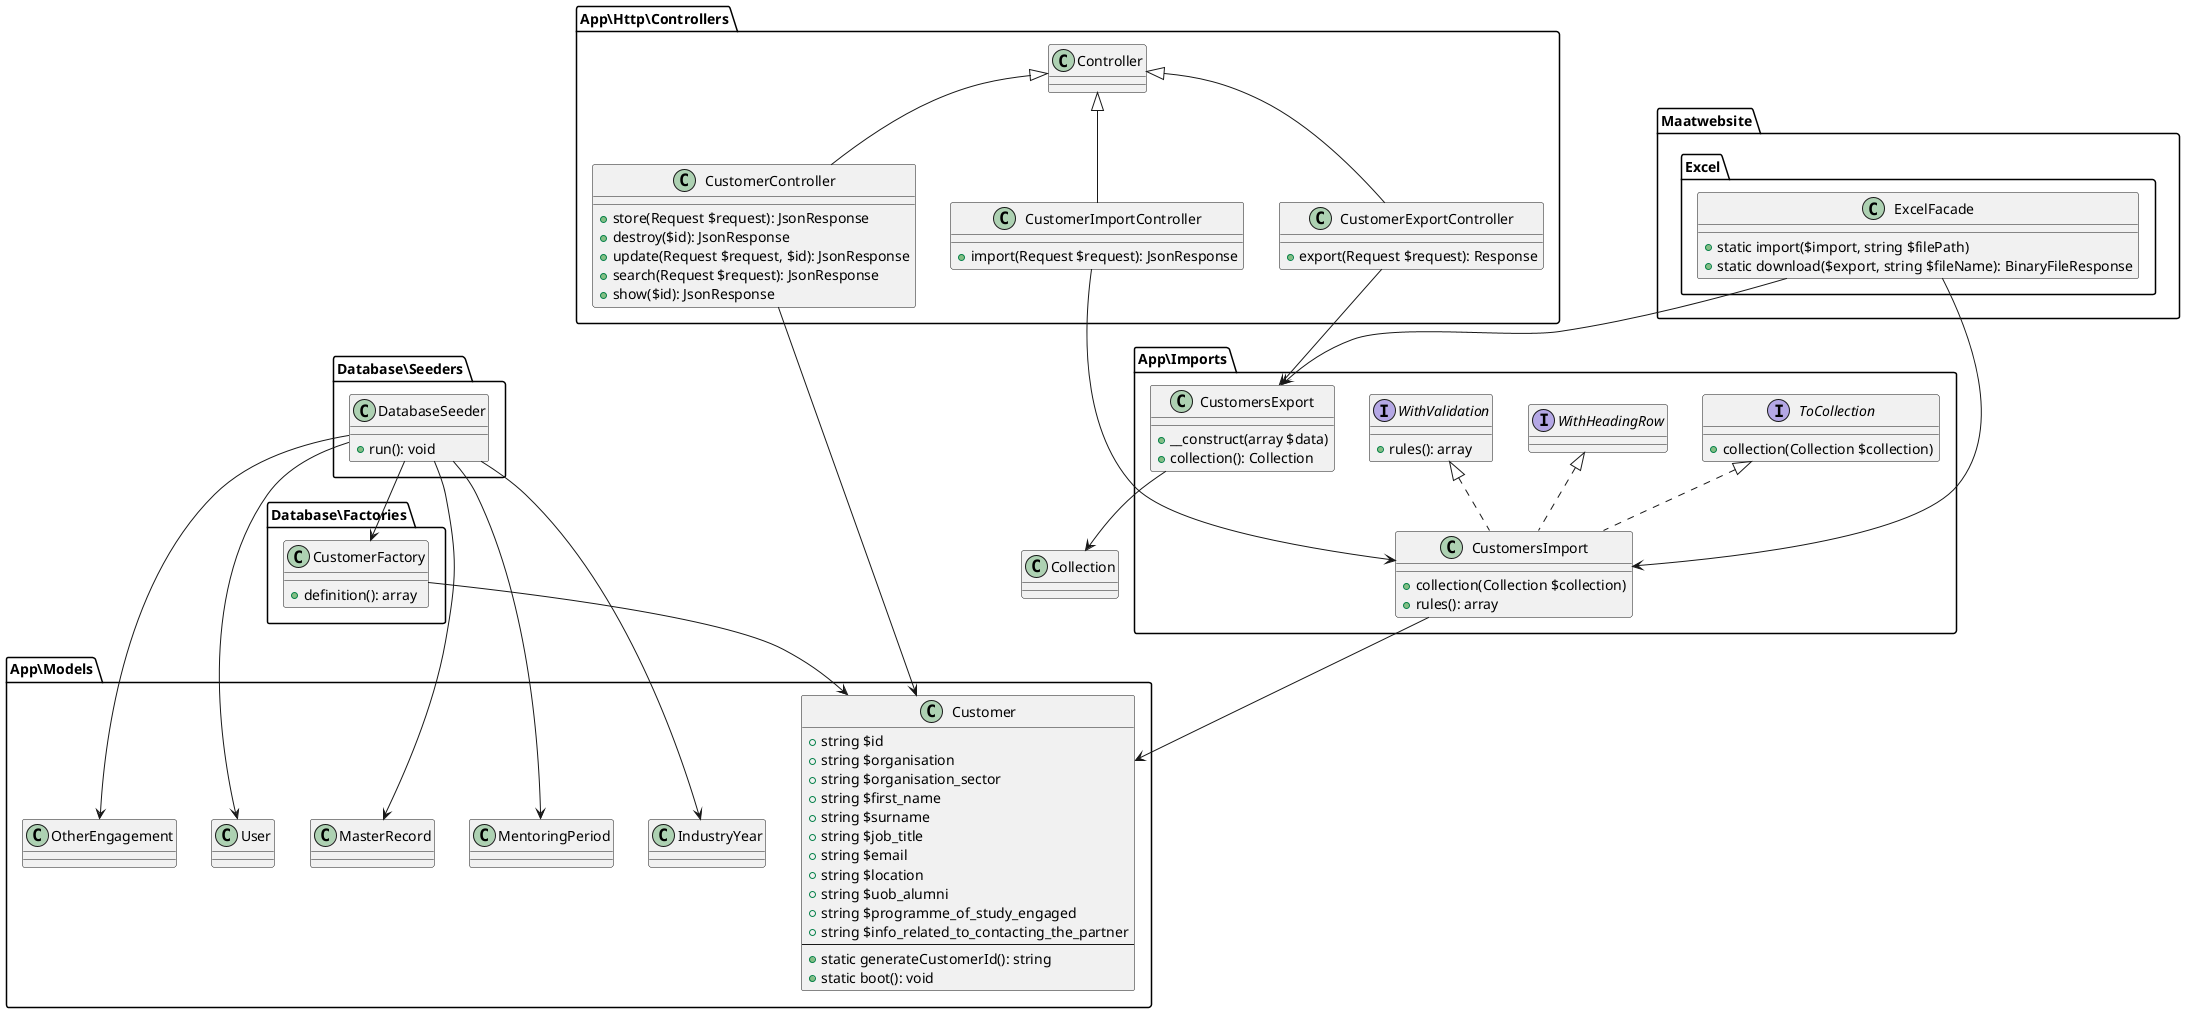 @startuml

namespace App\Models {
    class Customer {
        +string $id
        +string $organisation
        +string $organisation_sector
        +string $first_name
        +string $surname
        +string $job_title
        +string $email
        +string $location
        +string $uob_alumni
        +string $programme_of_study_engaged
        +string $info_related_to_contacting_the_partner
        --
        +static generateCustomerId(): string
        +static boot(): void
    }

    class MasterRecord {}
    class MentoringPeriod {}
    class IndustryYear {}
    class OtherEngagement {}
    class User {}
}

namespace App\Imports {
    interface ToCollection {
        +collection(Collection $collection)
    }
    interface WithHeadingRow {}
    interface WithValidation {
        +rules(): array
    }
    class CustomersImport implements ToCollection, WithHeadingRow, WithValidation {
        +collection(Collection $collection)
        +rules(): array
    }

    class CustomersExport {
        +__construct(array $data)
        +collection(): Collection
    }
}

namespace App\Http\Controllers {
    class Controller {}

    class CustomerImportController extends Controller {
        +import(Request $request): JsonResponse
    }

    class CustomerExportController extends Controller {
        +export(Request $request): Response
    }

    class CustomerController extends Controller {
        +store(Request $request): JsonResponse
        +destroy($id): JsonResponse
        +update(Request $request, $id): JsonResponse
        +search(Request $request): JsonResponse
        +show($id): JsonResponse
    }
}

namespace Maatwebsite.Excel {
    class ExcelFacade {
        +static import($import, string $filePath)
        +static download($export, string $fileName): BinaryFileResponse
    }
}

namespace Database\Factories {
    class CustomerFactory {
        +definition(): array
    }
}

namespace Database\Seeders {
    class DatabaseSeeder {
        +run(): void
    }
}

CustomerImportController --> CustomersImport
CustomerExportController --> CustomersExport
CustomersImport --> Customer
CustomersExport --> Collection
CustomerFactory --> Customer
DatabaseSeeder --> CustomerFactory
ExcelFacade --> CustomersImport
ExcelFacade --> CustomersExport
DatabaseSeeder --> MasterRecord
DatabaseSeeder --> MentoringPeriod
DatabaseSeeder --> IndustryYear
DatabaseSeeder --> OtherEngagement
DatabaseSeeder --> User
CustomerController --> Customer

@enduml
